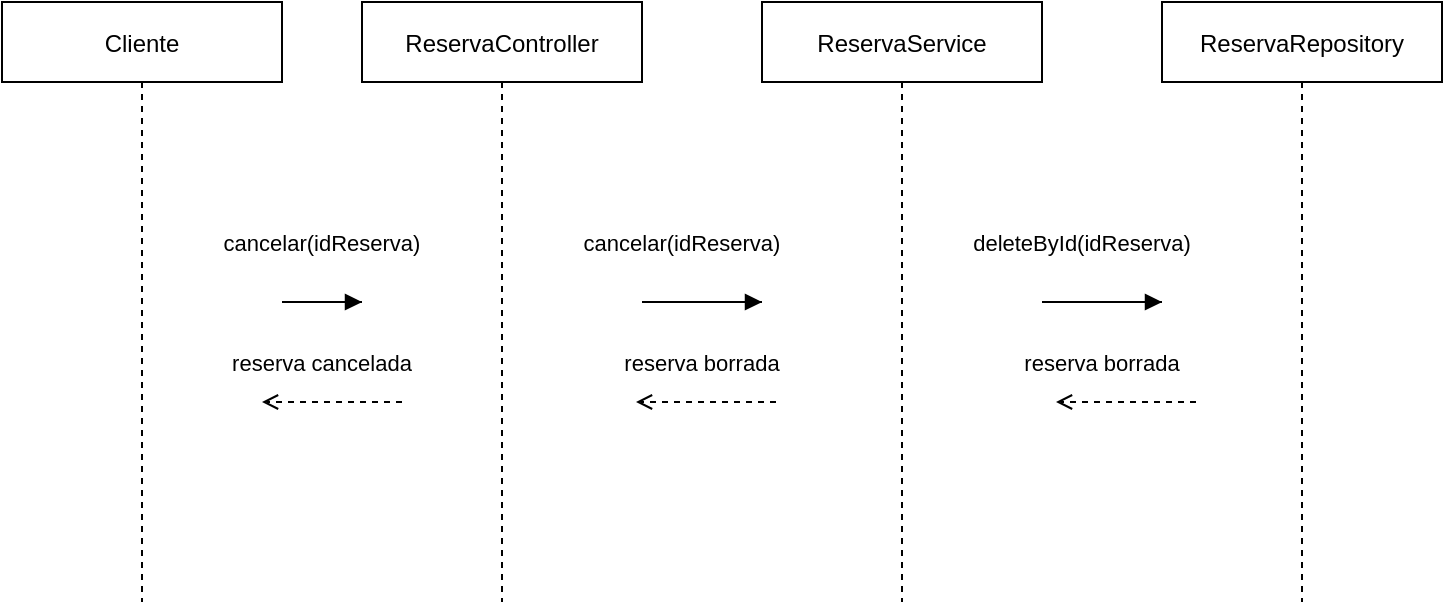 <mxfile version="27.0.9">
  <diagram name="Secuencia Cancelar Reserva" id="cancelar-id">
    <mxGraphModel dx="1018" dy="570" grid="1" gridSize="10" guides="1" tooltips="1" connect="1" arrows="1" fold="1" page="1" pageScale="1" pageWidth="827" pageHeight="1169" math="0" shadow="0">
      <root>
        <mxCell id="0" />
        <mxCell id="1" parent="0" />
        <mxCell id="cliente" value="Cliente" style="shape=umlLifeline;" parent="1" vertex="1">
          <mxGeometry x="20" y="40" width="140" height="300" as="geometry" />
        </mxCell>
        <mxCell id="controller" value="ReservaController" style="shape=umlLifeline;" parent="1" vertex="1">
          <mxGeometry x="200" y="40" width="140" height="300" as="geometry" />
        </mxCell>
        <mxCell id="service" value="ReservaService" style="shape=umlLifeline;" parent="1" vertex="1">
          <mxGeometry x="400" y="40" width="140" height="300" as="geometry" />
        </mxCell>
        <mxCell id="repo" value="ReservaRepository" style="shape=umlLifeline;" parent="1" vertex="1">
          <mxGeometry x="600" y="40" width="140" height="300" as="geometry" />
        </mxCell>
        <mxCell id="msg1" value="cancelar(idReserva)" style="endArrow=block;" parent="1" source="cliente" target="controller" edge="1">
          <mxGeometry y="30" relative="1" as="geometry">
            <mxPoint x="170" y="80" as="targetPoint" />
            <mxPoint as="offset" />
          </mxGeometry>
        </mxCell>
        <mxCell id="msg2" value="cancelar(idReserva)" style="endArrow=block;" parent="1" source="controller" target="service" edge="1">
          <mxGeometry x="-0.333" y="30" relative="1" as="geometry">
            <mxPoint x="370" y="110" as="targetPoint" />
            <mxPoint as="offset" />
          </mxGeometry>
        </mxCell>
        <mxCell id="msg3" value="deleteById(idReserva)" style="endArrow=block;" parent="1" source="service" target="repo" edge="1">
          <mxGeometry x="-0.333" y="30" relative="1" as="geometry">
            <mxPoint x="570" y="140" as="targetPoint" />
            <mxPoint as="offset" />
          </mxGeometry>
        </mxCell>
        <mxCell id="ret1" value="reserva borrada" style="dashed=1;endArrow=none;" parent="1" source="repo" target="service" edge="1">
          <mxGeometry y="30" relative="1" as="geometry">
            <mxPoint x="430" y="170" as="targetPoint" />
            <mxPoint as="offset" />
          </mxGeometry>
        </mxCell>
        <mxCell id="ret2" value="reserva borrada" style="dashed=1;endArrow=none;" parent="1" source="service" target="controller" edge="1">
          <mxGeometry y="30" relative="1" as="geometry">
            <mxPoint x="230" y="200" as="targetPoint" />
            <mxPoint as="offset" />
          </mxGeometry>
        </mxCell>
        <mxCell id="ret3" value="reserva cancelada" style="dashed=1;endArrow=none;" parent="1" source="controller" target="cliente" edge="1">
          <mxGeometry y="30" relative="1" as="geometry">
            <mxPoint x="50" y="230" as="targetPoint" />
            <mxPoint as="offset" />
          </mxGeometry>
        </mxCell>
        <mxCell id="_j8DGNE3dfyAO-TtumHI-4" value="" style="html=1;verticalAlign=bottom;labelBackgroundColor=none;endArrow=open;endFill=0;dashed=1;rounded=0;" edge="1" parent="1">
          <mxGeometry width="160" relative="1" as="geometry">
            <mxPoint x="220" y="240" as="sourcePoint" />
            <mxPoint x="150" y="240" as="targetPoint" />
          </mxGeometry>
        </mxCell>
        <mxCell id="_j8DGNE3dfyAO-TtumHI-5" value="" style="html=1;verticalAlign=bottom;labelBackgroundColor=none;endArrow=open;endFill=0;dashed=1;rounded=0;" edge="1" parent="1">
          <mxGeometry width="160" relative="1" as="geometry">
            <mxPoint x="407" y="240" as="sourcePoint" />
            <mxPoint x="337" y="240" as="targetPoint" />
          </mxGeometry>
        </mxCell>
        <mxCell id="_j8DGNE3dfyAO-TtumHI-6" value="" style="html=1;verticalAlign=bottom;labelBackgroundColor=none;endArrow=open;endFill=0;dashed=1;rounded=0;" edge="1" parent="1">
          <mxGeometry width="160" relative="1" as="geometry">
            <mxPoint x="617" y="240" as="sourcePoint" />
            <mxPoint x="547" y="240" as="targetPoint" />
          </mxGeometry>
        </mxCell>
      </root>
    </mxGraphModel>
  </diagram>
</mxfile>
